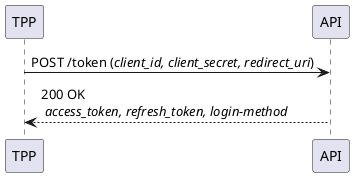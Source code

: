 @startuml

'Request OAuth 2.0 token
TPP->API:  POST /token (//client_id, client_secret, redirect_uri//) 
'OAuth 2.0 access and refresh token
TPP<--API: 200 OK \n //access_token, refresh_token, login-method//

@enduml
